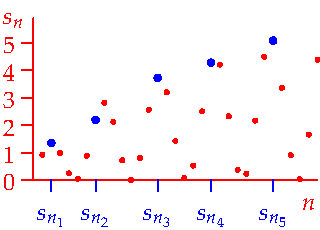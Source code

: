 settings.tex="pdflatex";

texpreamble("\usepackage{amsmath}
\usepackage{amsthm,amssymb}
\usepackage{mathpazo}
\usepackage[svgnames]{xcolor}
");
import graph;

size(160,115,IgnoreAspect);

dotfactor=5;

real g(real n){return 0.1+0.45*sqrt(n)*(1+sin(n));}
real g(real n){return 0.5*sqrt(n)*(1+sin(n));}

int Max=32;
	
for(int j=1; j<=Max; ++j){
	dot((j,g(j)),red);
	}

int[] J={2,7,14,20,27};
for(int j : J){
dot((j,g(j)),blue+linewidth(3.8));
write(g(j));
}

for(int j=1; j<=5; ++j){
	xtick(Label("$s_{n_"+(string) j+"}$",align=S),J[j-1],S,blue);
}

	
xaxis(0,Max,red);
yaxis(0,5.9,red,LeftTicks(new real[]{0,1,2,3,4,5,6,7,8}));
labelx("$n$",Max-1,S,red);
labely("$s_n$",6,W,red);
//labely("$s_{n_k}$",0.8,W,deepgreen);




